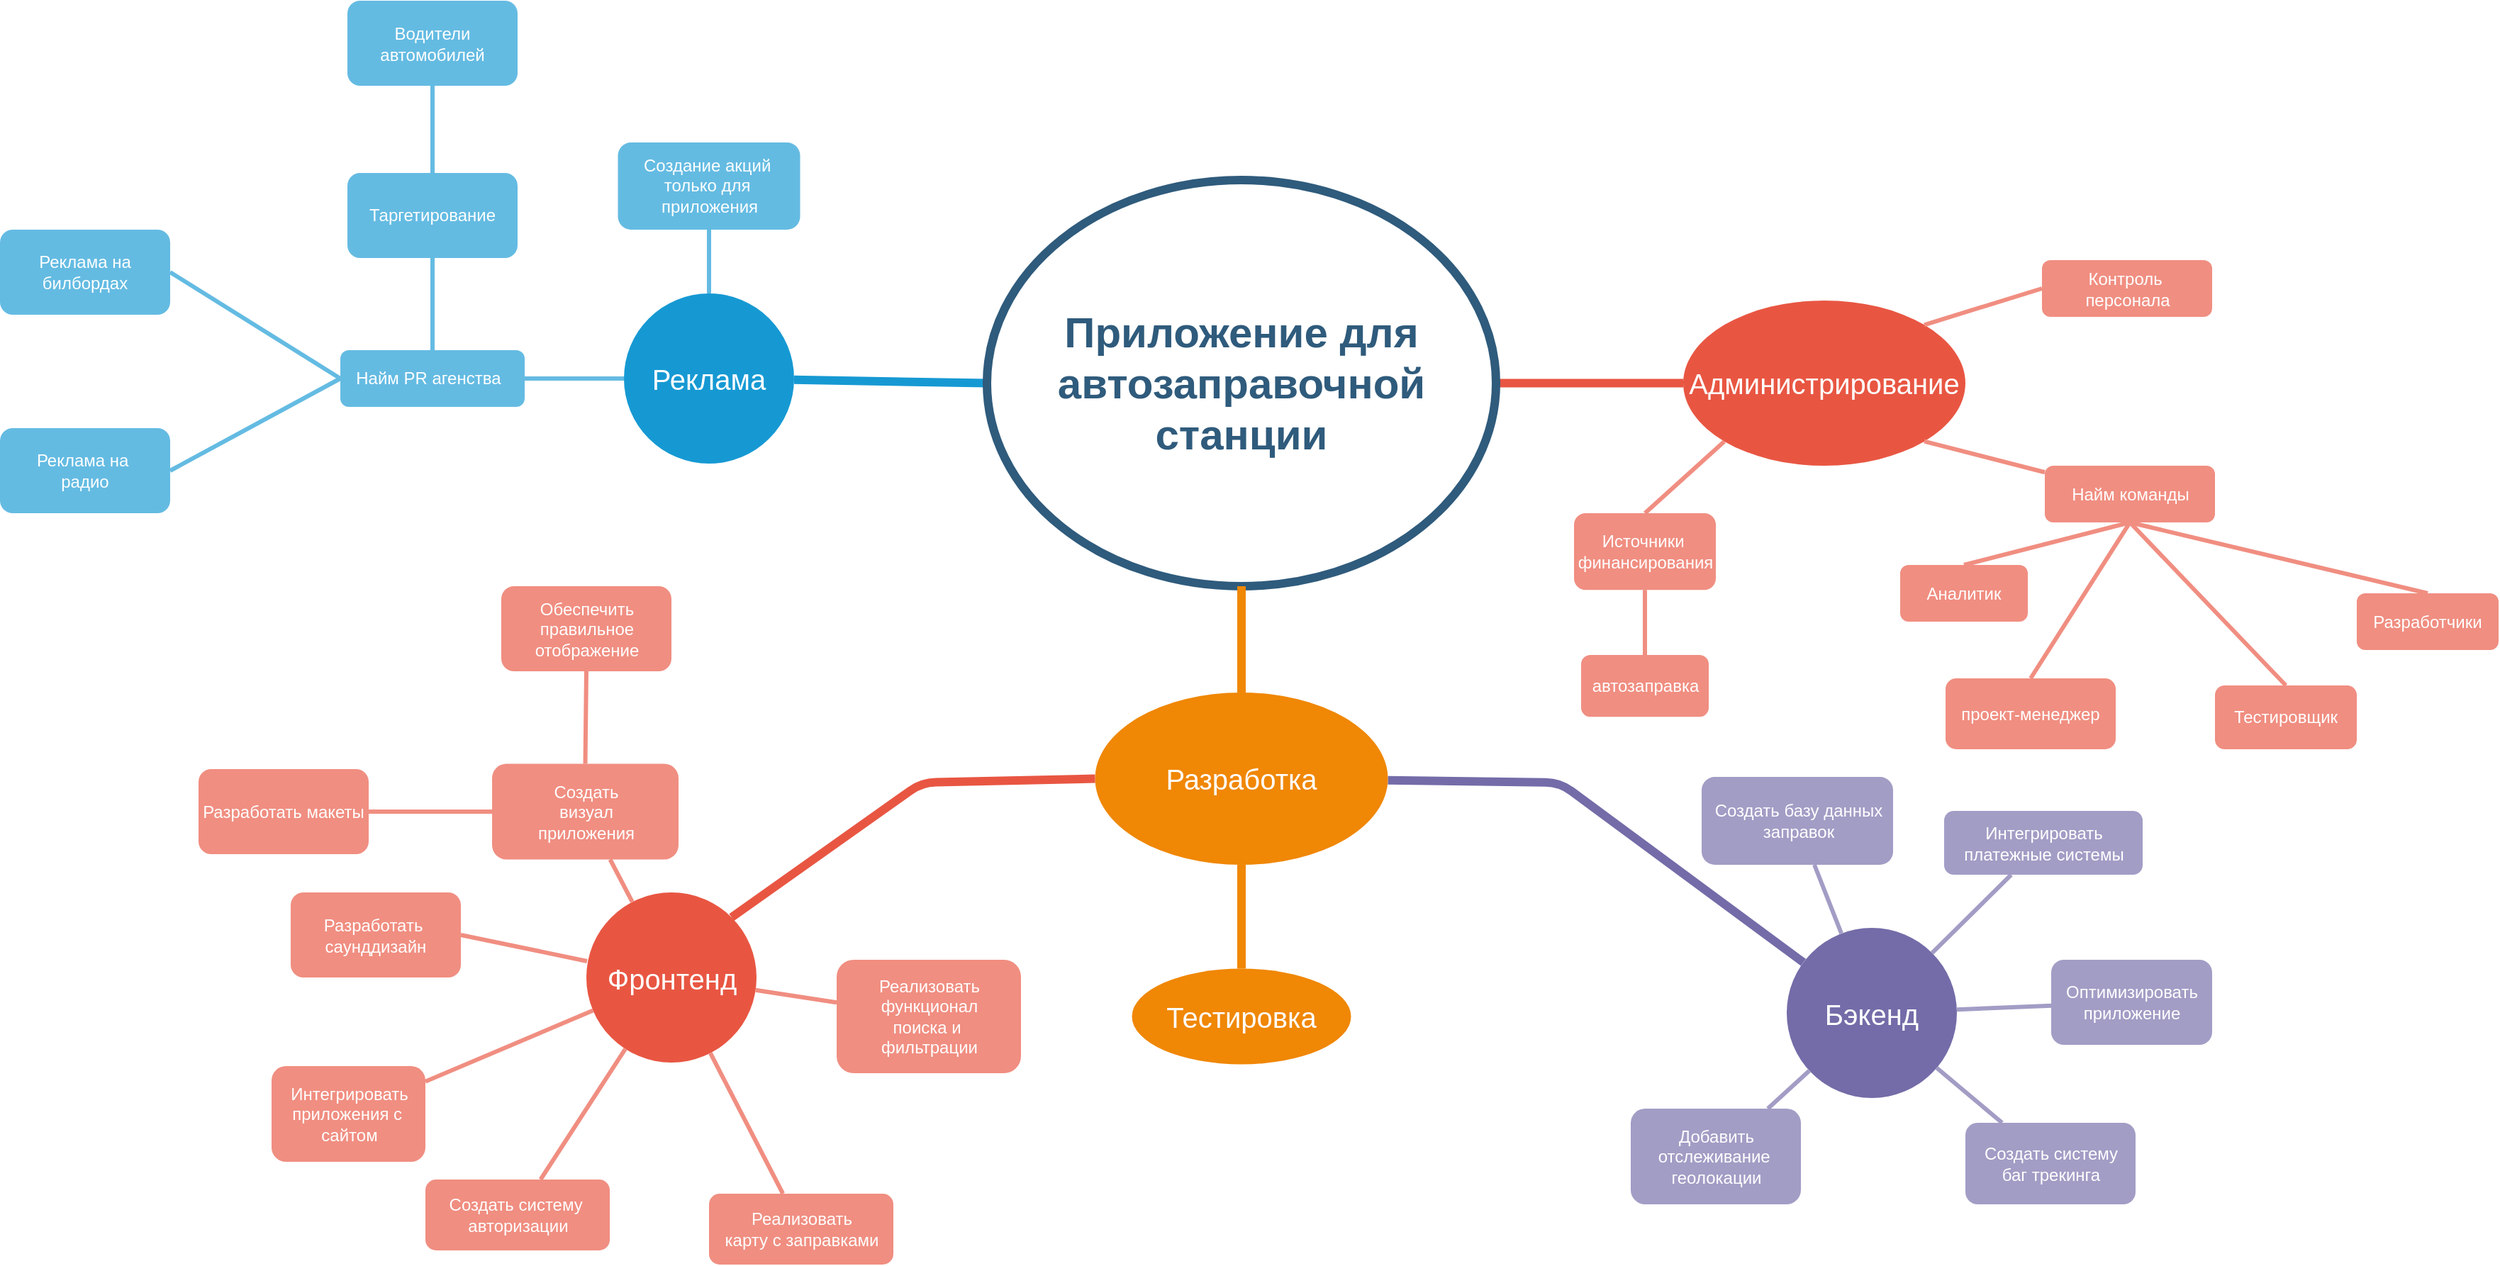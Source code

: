 <mxfile version="24.7.16">
  <diagram id="6a731a19-8d31-9384-78a2-239565b7b9f0" name="Page-1">
    <mxGraphModel dx="2575" dy="1217" grid="1" gridSize="10" guides="1" tooltips="1" connect="1" arrows="1" fold="1" page="1" pageScale="1" pageWidth="1169" pageHeight="827" background="none" math="0" shadow="0">
      <root>
        <mxCell id="0" />
        <mxCell id="1" parent="0" />
        <mxCell id="1350" value="Реклама" style="ellipse;whiteSpace=wrap;html=1;shadow=0;fontFamily=Helvetica;fontSize=20;fontColor=#FFFFFF;align=center;strokeWidth=3;fillColor=#1699D3;strokeColor=none;" parent="1" vertex="1">
          <mxGeometry x="700" y="735" width="120" height="120" as="geometry" />
        </mxCell>
        <mxCell id="1352" value="Администрирование" style="ellipse;whiteSpace=wrap;html=1;shadow=0;fontFamily=Helvetica;fontSize=20;fontColor=#FFFFFF;align=center;strokeWidth=3;fillColor=#E85642;strokeColor=none;" parent="1" vertex="1">
          <mxGeometry x="1447" y="740" width="199" height="116.5" as="geometry" />
        </mxCell>
        <mxCell id="1354" value="Бэкенд" style="ellipse;whiteSpace=wrap;html=1;shadow=0;fontFamily=Helvetica;fontSize=20;fontColor=#FFFFFF;align=center;strokeWidth=3;fillColor=#736ca8;strokeColor=none;" parent="1" vertex="1">
          <mxGeometry x="1520" y="1182.5" width="120" height="120" as="geometry" />
        </mxCell>
        <mxCell id="1356" value="Фронтенд" style="ellipse;whiteSpace=wrap;html=1;shadow=0;fontFamily=Helvetica;fontSize=20;fontColor=#FFFFFF;align=center;strokeWidth=3;fillColor=#E85642;strokeColor=none;" parent="1" vertex="1">
          <mxGeometry x="673.5" y="1157.5" width="120" height="120" as="geometry" />
        </mxCell>
        <mxCell id="1359" style="endArrow=none;strokeWidth=6;strokeColor=#1699D3;html=1;exitX=0;exitY=0.5;exitDx=0;exitDy=0;" parent="1" source="1515" target="1350" edge="1">
          <mxGeometry relative="1" as="geometry">
            <mxPoint x="1025.438" y="668.058" as="sourcePoint" />
            <Array as="points" />
          </mxGeometry>
        </mxCell>
        <mxCell id="1361" style="endArrow=none;strokeWidth=6;strokeColor=#E85642;html=1;exitX=1;exitY=0.5;exitDx=0;exitDy=0;" parent="1" source="1515" target="1352" edge="1">
          <mxGeometry relative="1" as="geometry">
            <Array as="points" />
          </mxGeometry>
        </mxCell>
        <mxCell id="1364" style="endArrow=none;strokeWidth=6;strokeColor=#736ca8;html=1;" parent="1" source="ZOfVJfw6BZA1SS0AodTx-1565" target="1354" edge="1">
          <mxGeometry relative="1" as="geometry">
            <mxPoint x="1136" y="1080" as="sourcePoint" />
            <Array as="points">
              <mxPoint x="1360" y="1080" />
            </Array>
          </mxGeometry>
        </mxCell>
        <mxCell id="1368" value="Найм PR агенства&amp;nbsp;&amp;nbsp;" style="rounded=1;fillColor=#64BBE2;strokeColor=none;strokeWidth=3;shadow=0;html=1;fontColor=#FFFFFF;" parent="1" vertex="1">
          <mxGeometry x="500" y="775" width="130" height="40" as="geometry" />
        </mxCell>
        <mxCell id="1380" value="" style="edgeStyle=none;endArrow=none;strokeWidth=3;strokeColor=#64BBE2;html=1;" parent="1" source="1350" target="1368" edge="1">
          <mxGeometry x="-221.5" y="56.5" width="100" height="100" as="geometry">
            <mxPoint x="-56.5" y="616.5" as="sourcePoint" />
            <mxPoint x="43.5" y="516.5" as="targetPoint" />
          </mxGeometry>
        </mxCell>
        <mxCell id="1421" value="Найм команды" style="rounded=1;fillColor=#f08e81;strokeColor=none;strokeWidth=3;shadow=0;html=1;fontColor=#FFFFFF;" parent="1" vertex="1">
          <mxGeometry x="1702" y="856.5" width="120" height="40" as="geometry" />
        </mxCell>
        <mxCell id="1433" value="" style="edgeStyle=none;endArrow=none;strokeWidth=3;strokeColor=#F08E81;html=1;exitX=1;exitY=1;exitDx=0;exitDy=0;" parent="1" source="1352" target="1421" edge="1">
          <mxGeometry x="31" y="106.5" width="100" height="100" as="geometry">
            <mxPoint x="-30" y="528.25" as="sourcePoint" />
            <mxPoint x="70" y="428.25" as="targetPoint" />
          </mxGeometry>
        </mxCell>
        <mxCell id="1457" value="Создать базу данных&lt;div&gt;заправок&lt;/div&gt;" style="rounded=1;fillColor=#a29dc5;strokeColor=none;strokeWidth=3;shadow=0;html=1;fontColor=#FFFFFF;" parent="1" vertex="1">
          <mxGeometry x="1460" y="1076" width="135" height="62" as="geometry" />
        </mxCell>
        <mxCell id="1458" value="Добавить&lt;div&gt;отслеживание&amp;nbsp;&lt;/div&gt;&lt;div&gt;геолокации&lt;/div&gt;" style="rounded=1;fillColor=#a29dc5;strokeColor=none;strokeWidth=3;shadow=0;html=1;fontColor=#FFFFFF;" parent="1" vertex="1">
          <mxGeometry x="1410" y="1310" width="120" height="67.5" as="geometry" />
        </mxCell>
        <mxCell id="1459" value="Интегрировать&lt;div&gt;платежные системы&lt;/div&gt;" style="rounded=1;fillColor=#a29dc5;strokeColor=none;strokeWidth=3;shadow=0;html=1;fontColor=#FFFFFF;" parent="1" vertex="1">
          <mxGeometry x="1631" y="1100" width="140" height="45" as="geometry" />
        </mxCell>
        <mxCell id="1460" value="Оптимизировать&lt;div&gt;приложение&lt;/div&gt;" style="rounded=1;fillColor=#a29dc5;strokeColor=none;strokeWidth=3;shadow=0;html=1;fontColor=#FFFFFF;" parent="1" vertex="1">
          <mxGeometry x="1706.5" y="1205" width="113.5" height="60" as="geometry" />
        </mxCell>
        <mxCell id="1461" value="Создать систему&lt;div&gt;баг трекинга&lt;/div&gt;" style="rounded=1;fillColor=#a29dc5;strokeColor=none;strokeWidth=3;shadow=0;html=1;fontColor=#FFFFFF;" parent="1" vertex="1">
          <mxGeometry x="1646" y="1320" width="120" height="57.5" as="geometry" />
        </mxCell>
        <mxCell id="1463" value="" style="edgeStyle=none;endArrow=none;strokeWidth=3;strokeColor=#A29DC5;html=1;" parent="1" source="1354" target="1460" edge="1">
          <mxGeometry x="251" y="-103.5" width="100" height="100" as="geometry">
            <mxPoint x="60" y="7.5" as="sourcePoint" />
            <mxPoint x="160" y="-92.5" as="targetPoint" />
          </mxGeometry>
        </mxCell>
        <mxCell id="1464" value="" style="edgeStyle=none;endArrow=none;strokeWidth=3;strokeColor=#A29DC5;html=1;" parent="1" source="1354" target="1461" edge="1">
          <mxGeometry x="251" y="-103.5" width="100" height="100" as="geometry">
            <mxPoint x="60" y="7.5" as="sourcePoint" />
            <mxPoint x="160" y="-92.5" as="targetPoint" />
          </mxGeometry>
        </mxCell>
        <mxCell id="1465" value="" style="edgeStyle=none;endArrow=none;strokeWidth=3;strokeColor=#A29DC5;html=1;" parent="1" source="1354" target="1458" edge="1">
          <mxGeometry x="251" y="-103.5" width="100" height="100" as="geometry">
            <mxPoint x="60" y="7.5" as="sourcePoint" />
            <mxPoint x="160" y="-92.5" as="targetPoint" />
          </mxGeometry>
        </mxCell>
        <mxCell id="1467" value="" style="edgeStyle=none;endArrow=none;strokeWidth=3;strokeColor=#A29DC5;html=1;" parent="1" source="1354" target="1457" edge="1">
          <mxGeometry x="251" y="-103.5" width="100" height="100" as="geometry">
            <mxPoint x="60" y="7.5" as="sourcePoint" />
            <mxPoint x="160" y="-92.5" as="targetPoint" />
          </mxGeometry>
        </mxCell>
        <mxCell id="1490" value="Создать&lt;div&gt;визуал&lt;/div&gt;&lt;div&gt;приложения&lt;/div&gt;" style="rounded=1;fillColor=#f08e81;strokeColor=none;strokeWidth=3;shadow=0;html=1;fontColor=#FFFFFF;" parent="1" vertex="1">
          <mxGeometry x="607" y="1066.75" width="131.5" height="67.5" as="geometry" />
        </mxCell>
        <mxCell id="1492" value="Интегрировать&lt;div&gt;приложения с&amp;nbsp;&lt;/div&gt;&lt;div&gt;сайтом&lt;/div&gt;" style="rounded=1;fillColor=#f08e81;strokeColor=none;strokeWidth=3;shadow=0;html=1;fontColor=#FFFFFF;" parent="1" vertex="1">
          <mxGeometry x="451.5" y="1280" width="108.5" height="67.5" as="geometry" />
        </mxCell>
        <mxCell id="1493" value="Создать систему&amp;nbsp;&lt;div&gt;авторизации&lt;/div&gt;" style="rounded=1;fillColor=#f08e81;strokeColor=none;strokeWidth=3;shadow=0;html=1;fontColor=#FFFFFF;" parent="1" vertex="1">
          <mxGeometry x="560" y="1360" width="130" height="50" as="geometry" />
        </mxCell>
        <mxCell id="1494" value="Реализовать&lt;div&gt;карту с заправками&lt;/div&gt;" style="rounded=1;fillColor=#f08e81;strokeColor=none;strokeWidth=3;shadow=0;html=1;fontColor=#FFFFFF;" parent="1" vertex="1">
          <mxGeometry x="760" y="1370" width="130" height="50" as="geometry" />
        </mxCell>
        <mxCell id="1495" value="Реализовать&lt;div&gt;&lt;span style=&quot;background-color: initial;&quot;&gt;функционал&lt;/span&gt;&lt;div&gt;&lt;div&gt;поиска и&amp;nbsp;&lt;/div&gt;&lt;div&gt;фильтрации&lt;/div&gt;&lt;/div&gt;&lt;/div&gt;" style="rounded=1;fillColor=#f08e81;strokeColor=none;strokeWidth=3;shadow=0;html=1;fontColor=#FFFFFF;" parent="1" vertex="1">
          <mxGeometry x="850" y="1205" width="130" height="80" as="geometry" />
        </mxCell>
        <mxCell id="1503" value="" style="edgeStyle=none;endArrow=none;strokeWidth=3;strokeColor=#F08E81;html=1;" parent="1" source="1356" target="1490" edge="1">
          <mxGeometry x="188.5" y="51.5" width="100" height="100" as="geometry">
            <mxPoint x="303.5" y="137.5" as="sourcePoint" />
            <mxPoint x="403.5" y="37.5" as="targetPoint" />
          </mxGeometry>
        </mxCell>
        <mxCell id="1505" value="" style="edgeStyle=none;endArrow=none;strokeWidth=3;strokeColor=#F08E81;html=1;" parent="1" source="1356" target="1492" edge="1">
          <mxGeometry x="188.5" y="51.5" width="100" height="100" as="geometry">
            <mxPoint x="303.5" y="137.5" as="sourcePoint" />
            <mxPoint x="403.5" y="37.5" as="targetPoint" />
          </mxGeometry>
        </mxCell>
        <mxCell id="1506" value="" style="edgeStyle=none;endArrow=none;strokeWidth=3;strokeColor=#F08E81;html=1;" parent="1" source="1356" target="1493" edge="1">
          <mxGeometry x="188.5" y="51.5" width="100" height="100" as="geometry">
            <mxPoint x="303.5" y="137.5" as="sourcePoint" />
            <mxPoint x="403.5" y="37.5" as="targetPoint" />
          </mxGeometry>
        </mxCell>
        <mxCell id="1507" value="" style="edgeStyle=none;endArrow=none;strokeWidth=3;strokeColor=#F08E81;html=1;" parent="1" source="1356" target="1494" edge="1">
          <mxGeometry x="188.5" y="51.5" width="100" height="100" as="geometry">
            <mxPoint x="303.5" y="137.5" as="sourcePoint" />
            <mxPoint x="403.5" y="37.5" as="targetPoint" />
          </mxGeometry>
        </mxCell>
        <mxCell id="1508" value="" style="edgeStyle=none;endArrow=none;strokeWidth=3;strokeColor=#F08E81;html=1;" parent="1" source="1356" target="1495" edge="1">
          <mxGeometry x="188.5" y="51.5" width="100" height="100" as="geometry">
            <mxPoint x="303.5" y="137.5" as="sourcePoint" />
            <mxPoint x="403.5" y="37.5" as="targetPoint" />
          </mxGeometry>
        </mxCell>
        <mxCell id="1514" style="edgeStyle=orthogonalEdgeStyle;rounded=0;html=1;exitX=0.75;exitY=0;entryX=0.75;entryY=0;startArrow=none;startFill=0;endArrow=block;endFill=1;jettySize=auto;orthogonalLoop=1;strokeColor=#12aab5;strokeWidth=6;fontSize=20;fontColor=#2F5B7C;" parent="1" edge="1">
          <mxGeometry relative="1" as="geometry">
            <mxPoint x="1550" y="693.25" as="sourcePoint" />
            <mxPoint x="1550" y="693.25" as="targetPoint" />
          </mxGeometry>
        </mxCell>
        <mxCell id="ZOfVJfw6BZA1SS0AodTx-1563" value="" style="edgeStyle=orthogonalEdgeStyle;rounded=0;orthogonalLoop=1;jettySize=auto;html=1;" edge="1" parent="1">
          <mxGeometry relative="1" as="geometry">
            <mxPoint x="1136" y="1080" as="sourcePoint" />
            <mxPoint x="1135.5" y="1124.75" as="targetPoint" />
          </mxGeometry>
        </mxCell>
        <mxCell id="1515" value="Приложение для автозаправочной станции" style="ellipse;whiteSpace=wrap;html=1;shadow=0;fontFamily=Helvetica;fontSize=30;fontColor=#2F5B7C;align=center;strokeColor=#2F5B7C;strokeWidth=6;fillColor=#FFFFFF;fontStyle=1;gradientColor=none;" parent="1" vertex="1">
          <mxGeometry x="956" y="655" width="359" height="286.5" as="geometry" />
        </mxCell>
        <mxCell id="1541" value="" style="edgeStyle=none;endArrow=none;strokeWidth=3;strokeColor=#A29DC5;html=1;" parent="1" source="1354" target="1459" edge="1">
          <mxGeometry x="-1174" y="-408.5" width="100" height="100" as="geometry">
            <mxPoint x="-1365" y="-297.5" as="sourcePoint" />
            <mxPoint x="-1265" y="-397.5" as="targetPoint" />
          </mxGeometry>
        </mxCell>
        <mxCell id="ZOfVJfw6BZA1SS0AodTx-1545" value="Обеспечить&lt;div&gt;правильное отображение&lt;/div&gt;" style="whiteSpace=wrap;html=1;fillColor=#f08e81;strokeColor=none;fontColor=#FFFFFF;rounded=1;strokeWidth=3;shadow=0;" vertex="1" parent="1">
          <mxGeometry x="613.5" y="941.5" width="120" height="60" as="geometry" />
        </mxCell>
        <mxCell id="ZOfVJfw6BZA1SS0AodTx-1547" value="Разработать макеты" style="whiteSpace=wrap;html=1;fillColor=#f08e81;strokeColor=none;fontColor=#FFFFFF;rounded=1;strokeWidth=3;shadow=0;" vertex="1" parent="1">
          <mxGeometry x="400" y="1070.5" width="120" height="60" as="geometry" />
        </mxCell>
        <mxCell id="ZOfVJfw6BZA1SS0AodTx-1549" value="" style="edgeStyle=none;endArrow=none;strokeWidth=3;strokeColor=#F08E81;html=1;exitX=0;exitY=0.5;exitDx=0;exitDy=0;entryX=1;entryY=0.5;entryDx=0;entryDy=0;" edge="1" parent="1" source="1490" target="ZOfVJfw6BZA1SS0AodTx-1547">
          <mxGeometry x="188.5" y="51.5" width="100" height="100" as="geometry">
            <mxPoint x="466" y="1148" as="sourcePoint" />
            <mxPoint x="375" y="1098" as="targetPoint" />
          </mxGeometry>
        </mxCell>
        <mxCell id="ZOfVJfw6BZA1SS0AodTx-1550" value="" style="edgeStyle=none;endArrow=none;strokeWidth=3;strokeColor=#F08E81;html=1;exitX=0.5;exitY=0;exitDx=0;exitDy=0;entryX=0.5;entryY=1;entryDx=0;entryDy=0;" edge="1" parent="1" source="1490" target="ZOfVJfw6BZA1SS0AodTx-1545">
          <mxGeometry x="188.5" y="51.5" width="100" height="100" as="geometry">
            <mxPoint x="529" y="1049.5" as="sourcePoint" />
            <mxPoint x="440" y="1049.5" as="targetPoint" />
          </mxGeometry>
        </mxCell>
        <mxCell id="ZOfVJfw6BZA1SS0AodTx-1551" value="Разработать&amp;nbsp;&lt;div&gt;саунддизайн&lt;/div&gt;" style="whiteSpace=wrap;html=1;fillColor=#f08e81;strokeColor=none;fontColor=#FFFFFF;rounded=1;strokeWidth=3;shadow=0;" vertex="1" parent="1">
          <mxGeometry x="465" y="1157.5" width="120" height="60" as="geometry" />
        </mxCell>
        <mxCell id="ZOfVJfw6BZA1SS0AodTx-1553" value="" style="edgeStyle=none;endArrow=none;strokeWidth=3;strokeColor=#F08E81;html=1;entryX=1;entryY=0.5;entryDx=0;entryDy=0;exitX=0.004;exitY=0.404;exitDx=0;exitDy=0;exitPerimeter=0;" edge="1" parent="1" source="1356" target="ZOfVJfw6BZA1SS0AodTx-1551">
          <mxGeometry x="188.5" y="51.5" width="100" height="100" as="geometry">
            <mxPoint x="673.5" y="1216" as="sourcePoint" />
            <mxPoint x="555.5" y="1266" as="targetPoint" />
          </mxGeometry>
        </mxCell>
        <mxCell id="ZOfVJfw6BZA1SS0AodTx-1554" value="Реклама на билбордах" style="whiteSpace=wrap;html=1;fillColor=#64BBE2;strokeColor=none;fontColor=#FFFFFF;rounded=1;strokeWidth=3;shadow=0;" vertex="1" parent="1">
          <mxGeometry x="260" y="690" width="120" height="60" as="geometry" />
        </mxCell>
        <mxCell id="ZOfVJfw6BZA1SS0AodTx-1558" value="Реклама на&amp;nbsp;&lt;div&gt;радио&lt;/div&gt;" style="whiteSpace=wrap;html=1;fillColor=#64BBE2;strokeColor=none;fontColor=#FFFFFF;rounded=1;strokeWidth=3;shadow=0;" vertex="1" parent="1">
          <mxGeometry x="260" y="830" width="120" height="60" as="geometry" />
        </mxCell>
        <mxCell id="ZOfVJfw6BZA1SS0AodTx-1560" value="" style="edgeStyle=none;endArrow=none;strokeWidth=3;strokeColor=#64BBE2;html=1;entryX=1;entryY=0.5;entryDx=0;entryDy=0;exitX=0;exitY=0.5;exitDx=0;exitDy=0;" edge="1" parent="1" source="1368" target="ZOfVJfw6BZA1SS0AodTx-1558">
          <mxGeometry x="-221.5" y="56.5" width="100" height="100" as="geometry">
            <mxPoint x="450" y="794.5" as="sourcePoint" />
            <mxPoint x="343" y="794.5" as="targetPoint" />
          </mxGeometry>
        </mxCell>
        <mxCell id="ZOfVJfw6BZA1SS0AodTx-1567" style="endArrow=none;strokeWidth=6;strokeColor=#f08705;html=1;entryX=0.5;entryY=1;entryDx=0;entryDy=0;exitX=0.5;exitY=0;exitDx=0;exitDy=0;" edge="1" parent="1" source="ZOfVJfw6BZA1SS0AodTx-1565" target="1515">
          <mxGeometry relative="1" as="geometry">
            <mxPoint x="1141" y="1048.5" as="sourcePoint" />
            <mxPoint x="1140" y="941.5" as="targetPoint" />
          </mxGeometry>
        </mxCell>
        <mxCell id="ZOfVJfw6BZA1SS0AodTx-1565" value="Разработка" style="ellipse;whiteSpace=wrap;html=1;shadow=0;fontFamily=Helvetica;fontSize=20;fontColor=#FFFFFF;align=center;strokeWidth=3;fillColor=#F08705;strokeColor=none;gradientColor=none;" vertex="1" parent="1">
          <mxGeometry x="1032.25" y="1016.5" width="206.5" height="121.5" as="geometry" />
        </mxCell>
        <mxCell id="ZOfVJfw6BZA1SS0AodTx-1569" style="endArrow=none;strokeWidth=6;strokeColor=#E85642;html=1;exitX=1;exitY=0;exitDx=0;exitDy=0;entryX=0;entryY=0.5;entryDx=0;entryDy=0;" edge="1" parent="1" source="1356" target="ZOfVJfw6BZA1SS0AodTx-1565">
          <mxGeometry relative="1" as="geometry">
            <mxPoint x="914.5" y="1165" as="sourcePoint" />
            <mxPoint x="914.5" y="931.5" as="targetPoint" />
            <Array as="points">
              <mxPoint x="910" y="1080" />
            </Array>
          </mxGeometry>
        </mxCell>
        <mxCell id="ZOfVJfw6BZA1SS0AodTx-1570" value="" style="edgeStyle=none;endArrow=none;strokeWidth=3;strokeColor=#64BBE2;html=1;entryX=1;entryY=0.5;entryDx=0;entryDy=0;exitX=0;exitY=0.5;exitDx=0;exitDy=0;" edge="1" parent="1" source="1368" target="ZOfVJfw6BZA1SS0AodTx-1554">
          <mxGeometry x="-221.5" y="56.5" width="100" height="100" as="geometry">
            <mxPoint x="410" y="783.5" as="sourcePoint" />
            <mxPoint x="340" y="867.5" as="targetPoint" />
          </mxGeometry>
        </mxCell>
        <mxCell id="ZOfVJfw6BZA1SS0AodTx-1572" value="Таргетирование" style="whiteSpace=wrap;html=1;fillColor=#64BBE2;strokeColor=none;fontColor=#FFFFFF;rounded=1;strokeWidth=3;shadow=0;" vertex="1" parent="1">
          <mxGeometry x="505" y="650" width="120" height="60" as="geometry" />
        </mxCell>
        <mxCell id="ZOfVJfw6BZA1SS0AodTx-1573" value="" style="edgeStyle=none;endArrow=none;strokeWidth=3;strokeColor=#64BBE2;html=1;entryX=0.5;entryY=1;entryDx=0;entryDy=0;exitX=0.5;exitY=0;exitDx=0;exitDy=0;" edge="1" parent="1" source="1368" target="ZOfVJfw6BZA1SS0AodTx-1572">
          <mxGeometry x="-221.5" y="56.5" width="100" height="100" as="geometry">
            <mxPoint x="620" y="930" as="sourcePoint" />
            <mxPoint x="500" y="855" as="targetPoint" />
          </mxGeometry>
        </mxCell>
        <mxCell id="ZOfVJfw6BZA1SS0AodTx-1574" value="Водители автомобилей" style="whiteSpace=wrap;html=1;fillColor=#64BBE2;strokeColor=none;fontColor=#FFFFFF;rounded=1;strokeWidth=3;shadow=0;" vertex="1" parent="1">
          <mxGeometry x="505" y="528.5" width="120" height="60" as="geometry" />
        </mxCell>
        <mxCell id="ZOfVJfw6BZA1SS0AodTx-1576" value="" style="edgeStyle=none;endArrow=none;strokeWidth=3;strokeColor=#64BBE2;html=1;entryX=0.5;entryY=1;entryDx=0;entryDy=0;exitX=0.5;exitY=0;exitDx=0;exitDy=0;" edge="1" parent="1" source="ZOfVJfw6BZA1SS0AodTx-1572" target="ZOfVJfw6BZA1SS0AodTx-1574">
          <mxGeometry x="-221.5" y="56.5" width="100" height="100" as="geometry">
            <mxPoint x="564.5" y="650" as="sourcePoint" />
            <mxPoint x="564.5" y="585" as="targetPoint" />
          </mxGeometry>
        </mxCell>
        <mxCell id="ZOfVJfw6BZA1SS0AodTx-1579" style="endArrow=none;strokeWidth=6;strokeColor=#f08705;html=1;exitX=0.5;exitY=0;exitDx=0;exitDy=0;entryX=0.5;entryY=1;entryDx=0;entryDy=0;" edge="1" parent="1" source="ZOfVJfw6BZA1SS0AodTx-1580" target="ZOfVJfw6BZA1SS0AodTx-1565">
          <mxGeometry relative="1" as="geometry">
            <mxPoint x="1135.5" y="1195.0" as="sourcePoint" />
            <mxPoint x="1130" y="1130" as="targetPoint" />
          </mxGeometry>
        </mxCell>
        <mxCell id="ZOfVJfw6BZA1SS0AodTx-1580" value="Тестировка" style="ellipse;whiteSpace=wrap;html=1;fontSize=20;fillColor=#F08705;strokeColor=none;fontColor=#FFFFFF;shadow=0;strokeWidth=3;gradientColor=none;" vertex="1" parent="1">
          <mxGeometry x="1058.25" y="1211.25" width="154.5" height="67.5" as="geometry" />
        </mxCell>
        <mxCell id="ZOfVJfw6BZA1SS0AodTx-1583" value="Аналитик" style="whiteSpace=wrap;html=1;fillColor=#f08e81;strokeColor=none;fontColor=#FFFFFF;rounded=1;strokeWidth=3;shadow=0;" vertex="1" parent="1">
          <mxGeometry x="1600" y="926.5" width="90" height="40" as="geometry" />
        </mxCell>
        <mxCell id="ZOfVJfw6BZA1SS0AodTx-1585" value="проект-менеджер" style="whiteSpace=wrap;html=1;fillColor=#f08e81;strokeColor=none;fontColor=#FFFFFF;rounded=1;strokeWidth=3;shadow=0;" vertex="1" parent="1">
          <mxGeometry x="1632" y="1006.5" width="120" height="50" as="geometry" />
        </mxCell>
        <mxCell id="ZOfVJfw6BZA1SS0AodTx-1587" value="Тестировщик" style="whiteSpace=wrap;html=1;fillColor=#f08e81;strokeColor=none;fontColor=#FFFFFF;rounded=1;strokeWidth=3;shadow=0;" vertex="1" parent="1">
          <mxGeometry x="1822" y="1011.5" width="100" height="45" as="geometry" />
        </mxCell>
        <mxCell id="ZOfVJfw6BZA1SS0AodTx-1589" value="Разработчики" style="whiteSpace=wrap;html=1;fillColor=#f08e81;strokeColor=none;fontColor=#FFFFFF;rounded=1;strokeWidth=3;shadow=0;" vertex="1" parent="1">
          <mxGeometry x="1922" y="946.5" width="100" height="40" as="geometry" />
        </mxCell>
        <mxCell id="ZOfVJfw6BZA1SS0AodTx-1591" value="" style="edgeStyle=none;endArrow=none;strokeWidth=3;strokeColor=#F08E81;html=1;exitX=0.5;exitY=1;exitDx=0;exitDy=0;entryX=0.5;entryY=0;entryDx=0;entryDy=0;" edge="1" parent="1" source="1421" target="ZOfVJfw6BZA1SS0AodTx-1589">
          <mxGeometry x="31" y="106.5" width="100" height="100" as="geometry">
            <mxPoint x="1767" y="914" as="sourcePoint" />
            <mxPoint x="1886" y="978" as="targetPoint" />
          </mxGeometry>
        </mxCell>
        <mxCell id="ZOfVJfw6BZA1SS0AodTx-1592" value="" style="edgeStyle=none;endArrow=none;strokeWidth=3;strokeColor=#F08E81;html=1;exitX=0.5;exitY=1;exitDx=0;exitDy=0;entryX=0.5;entryY=0;entryDx=0;entryDy=0;" edge="1" parent="1" source="1421" target="ZOfVJfw6BZA1SS0AodTx-1587">
          <mxGeometry x="31" y="106.5" width="100" height="100" as="geometry">
            <mxPoint x="1747" y="952.5" as="sourcePoint" />
            <mxPoint x="1866" y="1016.5" as="targetPoint" />
          </mxGeometry>
        </mxCell>
        <mxCell id="ZOfVJfw6BZA1SS0AodTx-1593" value="" style="edgeStyle=none;endArrow=none;strokeWidth=3;strokeColor=#F08E81;html=1;exitX=0.5;exitY=1;exitDx=0;exitDy=0;entryX=0.5;entryY=0;entryDx=0;entryDy=0;" edge="1" parent="1" source="1421" target="ZOfVJfw6BZA1SS0AodTx-1585">
          <mxGeometry x="31" y="106.5" width="100" height="100" as="geometry">
            <mxPoint x="1637" y="896.5" as="sourcePoint" />
            <mxPoint x="1756" y="960.5" as="targetPoint" />
          </mxGeometry>
        </mxCell>
        <mxCell id="ZOfVJfw6BZA1SS0AodTx-1594" value="" style="edgeStyle=none;endArrow=none;strokeWidth=3;strokeColor=#F08E81;html=1;entryX=0.5;entryY=1;entryDx=0;entryDy=0;exitX=0.5;exitY=0;exitDx=0;exitDy=0;" edge="1" parent="1" source="ZOfVJfw6BZA1SS0AodTx-1583" target="1421">
          <mxGeometry x="31" y="106.5" width="100" height="100" as="geometry">
            <mxPoint x="1583" y="876.5" as="sourcePoint" />
            <mxPoint x="1702" y="940.5" as="targetPoint" />
          </mxGeometry>
        </mxCell>
        <mxCell id="ZOfVJfw6BZA1SS0AodTx-1598" value="Источники&amp;nbsp;&lt;div&gt;финансирования&lt;/div&gt;" style="rounded=1;fillColor=#f08e81;strokeColor=none;strokeWidth=3;shadow=0;html=1;fontColor=#FFFFFF;" vertex="1" parent="1">
          <mxGeometry x="1370" y="890" width="100" height="54.12" as="geometry" />
        </mxCell>
        <mxCell id="ZOfVJfw6BZA1SS0AodTx-1599" value="" style="edgeStyle=none;endArrow=none;strokeWidth=3;strokeColor=#F08E81;html=1;exitX=0;exitY=1;exitDx=0;exitDy=0;entryX=0.5;entryY=0;entryDx=0;entryDy=0;" edge="1" parent="1" source="1352" target="ZOfVJfw6BZA1SS0AodTx-1598">
          <mxGeometry x="31" y="106.5" width="100" height="100" as="geometry">
            <mxPoint x="1640" y="863.25" as="sourcePoint" />
            <mxPoint x="1881" y="890.25" as="targetPoint" />
          </mxGeometry>
        </mxCell>
        <mxCell id="ZOfVJfw6BZA1SS0AodTx-1601" value="автозаправка" style="rounded=1;fillColor=#f08e81;strokeColor=none;strokeWidth=3;shadow=0;html=1;fontColor=#FFFFFF;" vertex="1" parent="1">
          <mxGeometry x="1375" y="990" width="90" height="43.68" as="geometry" />
        </mxCell>
        <mxCell id="ZOfVJfw6BZA1SS0AodTx-1602" value="" style="edgeStyle=none;endArrow=none;strokeWidth=3;strokeColor=#F08E81;html=1;exitX=0.5;exitY=1;exitDx=0;exitDy=0;entryX=0.5;entryY=0;entryDx=0;entryDy=0;" edge="1" parent="1" source="ZOfVJfw6BZA1SS0AodTx-1598" target="ZOfVJfw6BZA1SS0AodTx-1601">
          <mxGeometry x="31" y="106.5" width="100" height="100" as="geometry">
            <mxPoint x="1504" y="976.75" as="sourcePoint" />
            <mxPoint x="1447" y="1019.75" as="targetPoint" />
          </mxGeometry>
        </mxCell>
        <mxCell id="ZOfVJfw6BZA1SS0AodTx-1603" value="Создание акций&amp;nbsp;&lt;div&gt;только для&amp;nbsp;&lt;/div&gt;&lt;div&gt;приложения&lt;/div&gt;" style="rounded=1;fillColor=#64BBE2;strokeColor=none;strokeWidth=3;shadow=0;html=1;fontColor=#FFFFFF;" vertex="1" parent="1">
          <mxGeometry x="695.75" y="628.5" width="128.5" height="61.5" as="geometry" />
        </mxCell>
        <mxCell id="ZOfVJfw6BZA1SS0AodTx-1604" value="" style="edgeStyle=none;endArrow=none;strokeWidth=3;strokeColor=#64BBE2;html=1;entryX=0.5;entryY=1;entryDx=0;entryDy=0;exitX=0.5;exitY=0;exitDx=0;exitDy=0;" edge="1" parent="1" source="1350" target="ZOfVJfw6BZA1SS0AodTx-1603">
          <mxGeometry x="-221.5" y="56.5" width="100" height="100" as="geometry">
            <mxPoint x="710.5" y="805.5" as="sourcePoint" />
            <mxPoint x="640.5" y="805.5" as="targetPoint" />
          </mxGeometry>
        </mxCell>
        <mxCell id="ZOfVJfw6BZA1SS0AodTx-1605" value="Контроль&amp;nbsp;&lt;div&gt;персонала&lt;/div&gt;" style="rounded=1;fillColor=#f08e81;strokeColor=none;strokeWidth=3;shadow=0;html=1;fontColor=#FFFFFF;" vertex="1" parent="1">
          <mxGeometry x="1700" y="711.5" width="120" height="40" as="geometry" />
        </mxCell>
        <mxCell id="ZOfVJfw6BZA1SS0AodTx-1606" value="" style="edgeStyle=none;endArrow=none;strokeWidth=3;strokeColor=#F08E81;html=1;exitX=0;exitY=0.5;exitDx=0;exitDy=0;entryX=1;entryY=0;entryDx=0;entryDy=0;" edge="1" parent="1" source="ZOfVJfw6BZA1SS0AodTx-1605" target="1352">
          <mxGeometry x="31" y="106.5" width="100" height="100" as="geometry">
            <mxPoint x="1729" y="734.5" as="sourcePoint" />
            <mxPoint x="1673" y="785.5" as="targetPoint" />
          </mxGeometry>
        </mxCell>
      </root>
    </mxGraphModel>
  </diagram>
</mxfile>
